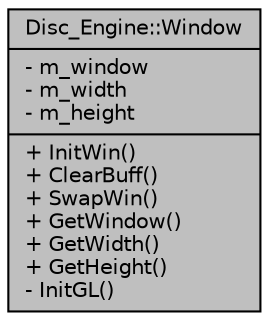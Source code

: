digraph "Disc_Engine::Window"
{
  edge [fontname="Helvetica",fontsize="10",labelfontname="Helvetica",labelfontsize="10"];
  node [fontname="Helvetica",fontsize="10",shape=record];
  Node1 [label="{Disc_Engine::Window\n|- m_window\l- m_width\l- m_height\l|+ InitWin()\l+ ClearBuff()\l+ SwapWin()\l+ GetWindow()\l+ GetWidth()\l+ GetHeight()\l- InitGL()\l}",height=0.2,width=0.4,color="black", fillcolor="grey75", style="filled", fontcolor="black"];
}
